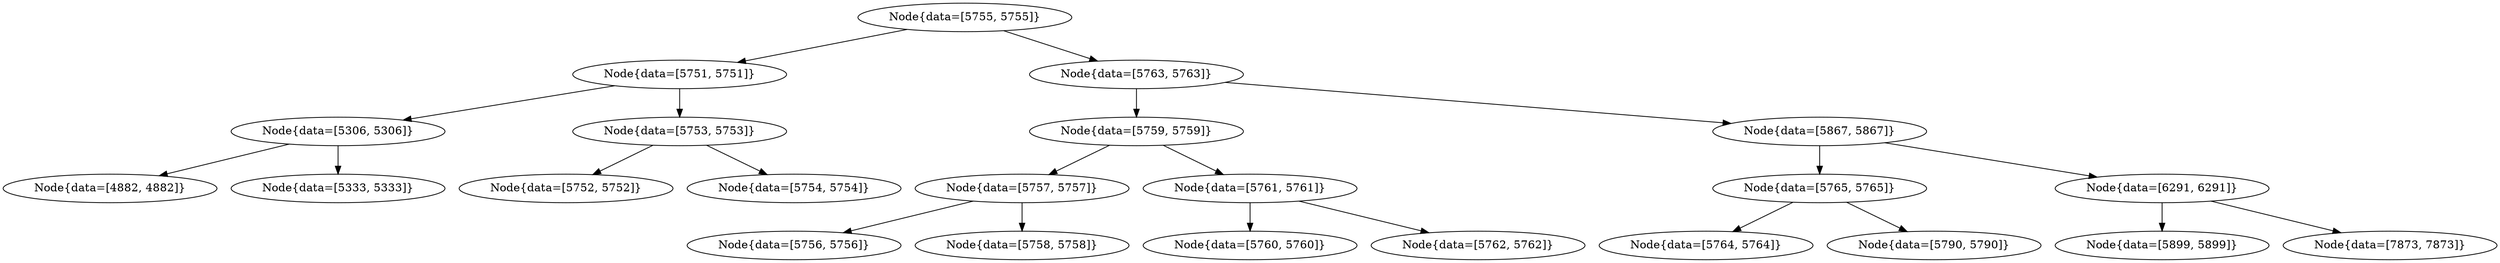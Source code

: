 digraph G{
1285105648 [label="Node{data=[5755, 5755]}"]
1285105648 -> 1003190166
1003190166 [label="Node{data=[5751, 5751]}"]
1003190166 -> 1300351396
1300351396 [label="Node{data=[5306, 5306]}"]
1300351396 -> 982265770
982265770 [label="Node{data=[4882, 4882]}"]
1300351396 -> 1060059564
1060059564 [label="Node{data=[5333, 5333]}"]
1003190166 -> 1605934616
1605934616 [label="Node{data=[5753, 5753]}"]
1605934616 -> 473411746
473411746 [label="Node{data=[5752, 5752]}"]
1605934616 -> 1193098737
1193098737 [label="Node{data=[5754, 5754]}"]
1285105648 -> 20553447
20553447 [label="Node{data=[5763, 5763]}"]
20553447 -> 451577990
451577990 [label="Node{data=[5759, 5759]}"]
451577990 -> 1006209497
1006209497 [label="Node{data=[5757, 5757]}"]
1006209497 -> 354798050
354798050 [label="Node{data=[5756, 5756]}"]
1006209497 -> 1478927111
1478927111 [label="Node{data=[5758, 5758]}"]
451577990 -> 373730877
373730877 [label="Node{data=[5761, 5761]}"]
373730877 -> 1627806317
1627806317 [label="Node{data=[5760, 5760]}"]
373730877 -> 1515713910
1515713910 [label="Node{data=[5762, 5762]}"]
20553447 -> 931416992
931416992 [label="Node{data=[5867, 5867]}"]
931416992 -> 344996907
344996907 [label="Node{data=[5765, 5765]}"]
344996907 -> 1201068518
1201068518 [label="Node{data=[5764, 5764]}"]
344996907 -> 571439143
571439143 [label="Node{data=[5790, 5790]}"]
931416992 -> 935591565
935591565 [label="Node{data=[6291, 6291]}"]
935591565 -> 573046074
573046074 [label="Node{data=[5899, 5899]}"]
935591565 -> 1393510769
1393510769 [label="Node{data=[7873, 7873]}"]
}